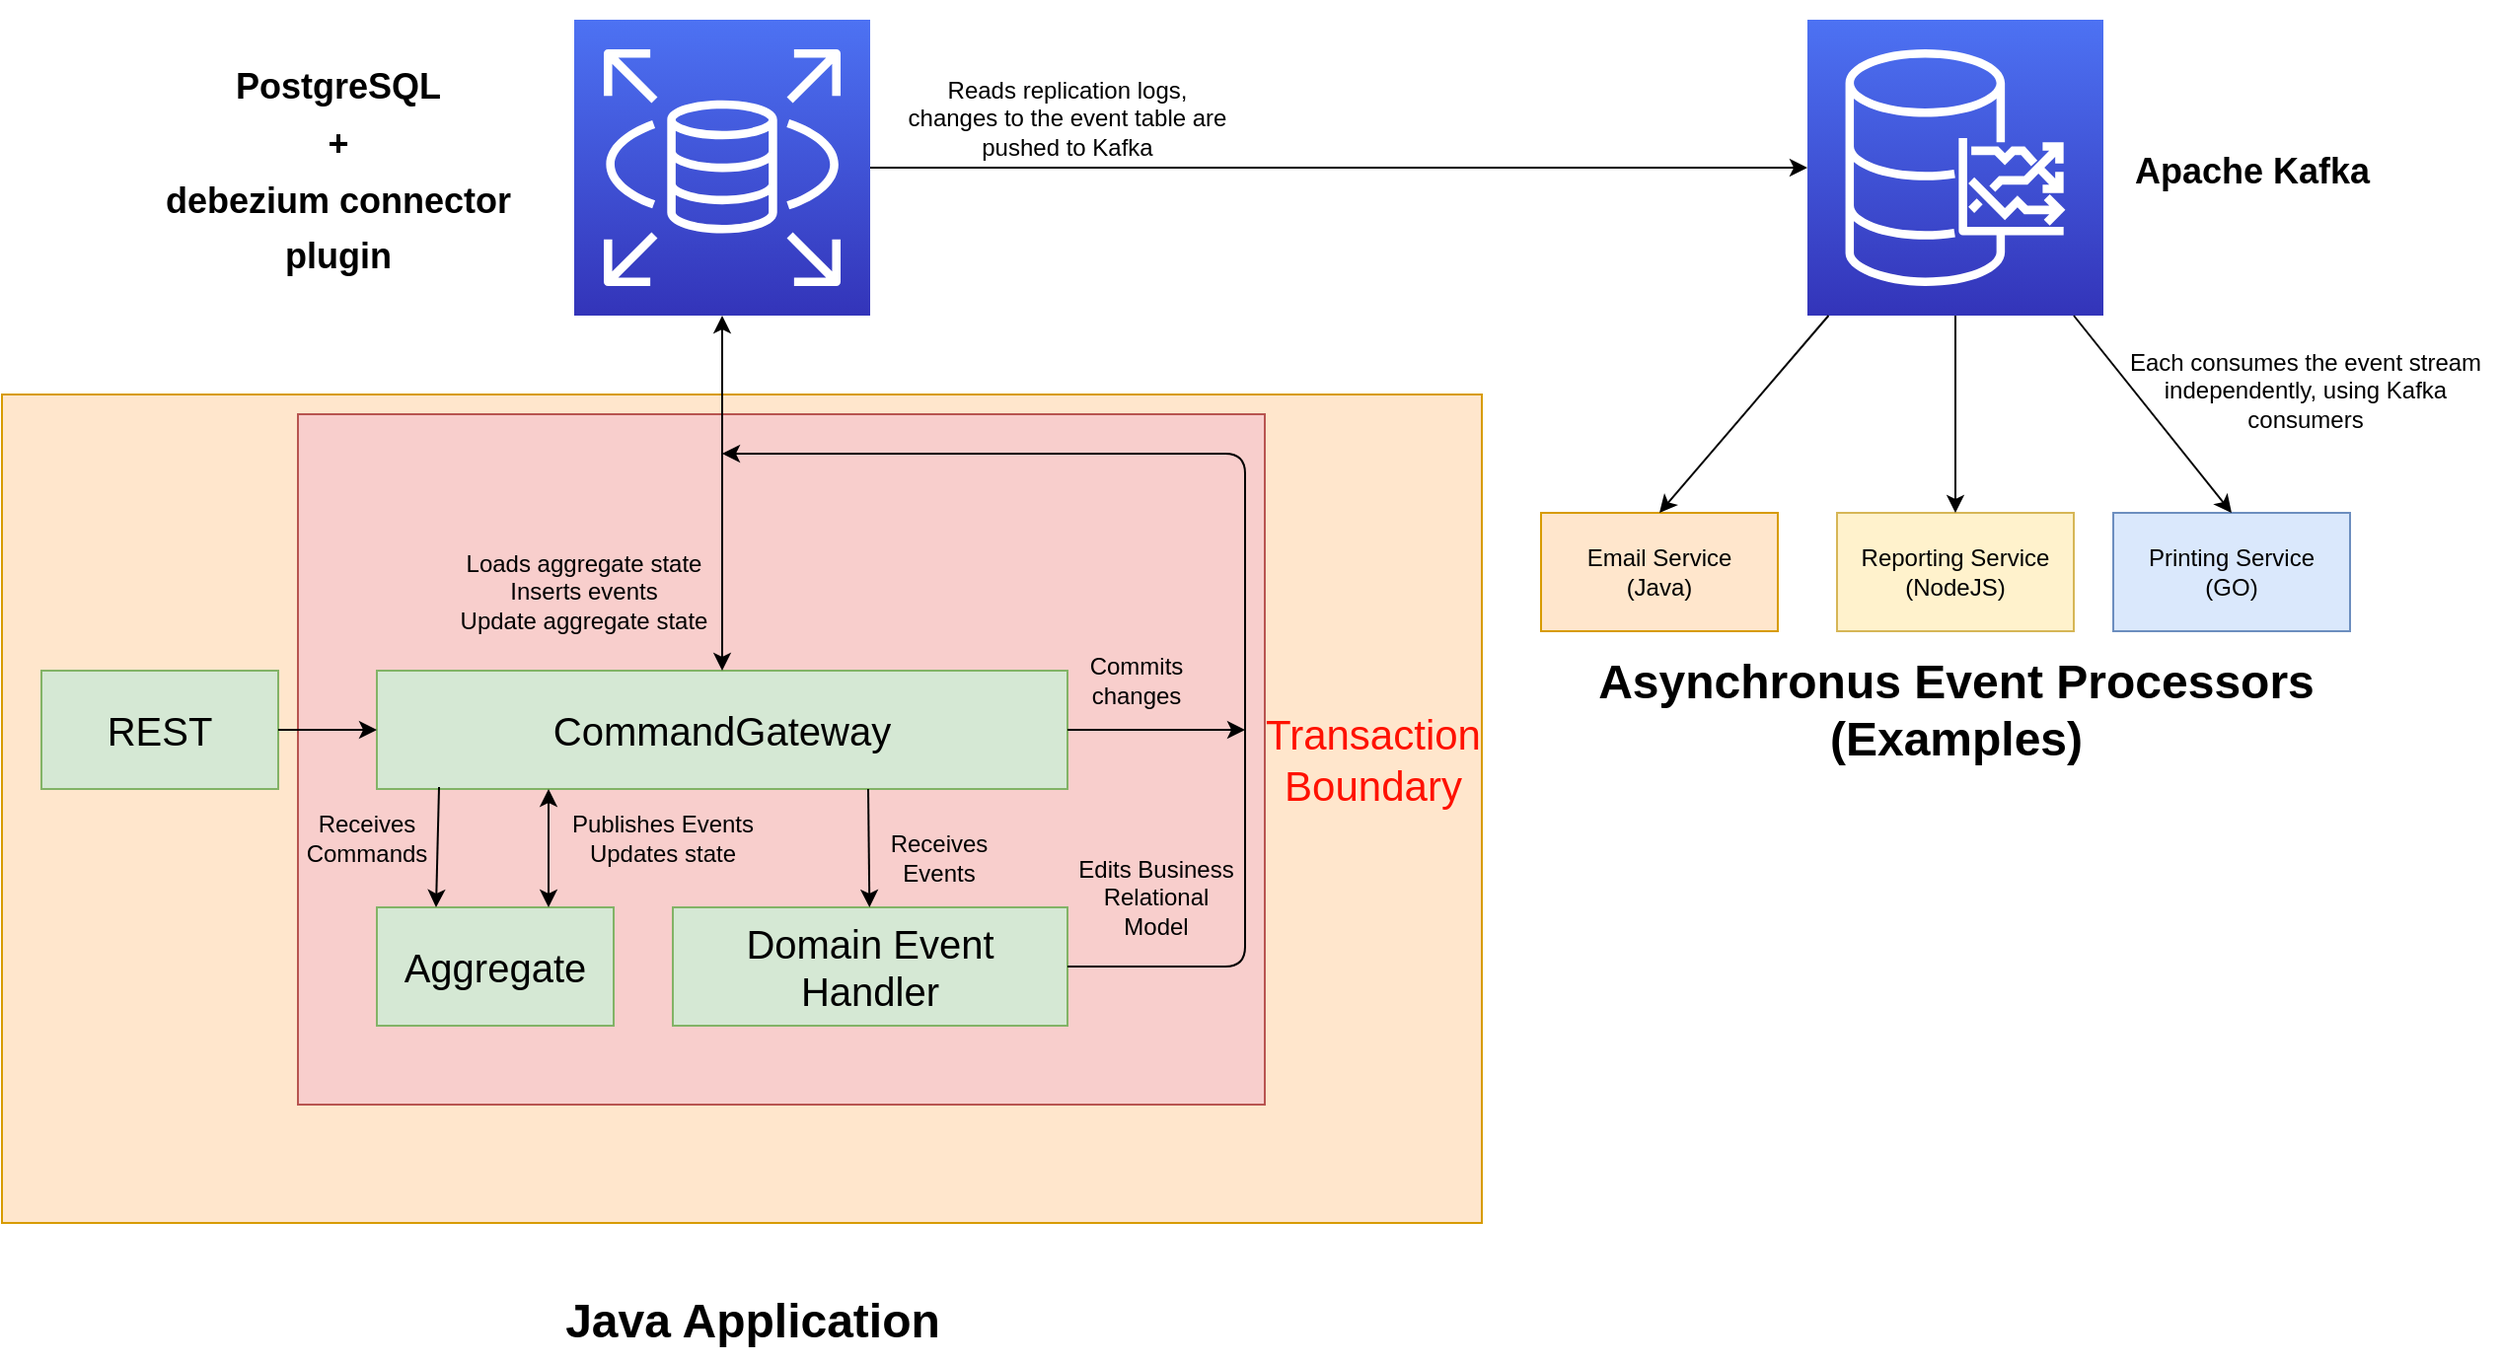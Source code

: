<mxfile version="12.6.5" type="device"><diagram id="Ht1M8jgEwFfnCIfOTk4-" name="Page-1"><mxGraphModel dx="1106" dy="752" grid="1" gridSize="10" guides="1" tooltips="1" connect="1" arrows="1" fold="1" page="1" pageScale="1" pageWidth="1169" pageHeight="827" math="0" shadow="0"><root><mxCell id="0"/><mxCell id="1" parent="0"/><mxCell id="z7P0jk9EhZQXL5881IwV-3" value="" style="rounded=0;whiteSpace=wrap;html=1;fillColor=#ffe6cc;strokeColor=#d79b00;" parent="1" vertex="1"><mxGeometry x="30" y="210" width="750" height="420" as="geometry"/></mxCell><mxCell id="z7P0jk9EhZQXL5881IwV-30" value="" style="rounded=0;whiteSpace=wrap;html=1;fillColor=#f8cecc;strokeColor=#b85450;" parent="1" vertex="1"><mxGeometry x="180" y="220" width="490" height="350" as="geometry"/></mxCell><mxCell id="z7P0jk9EhZQXL5881IwV-4" value="Java Application" style="text;strokeColor=none;fillColor=none;html=1;fontSize=24;fontStyle=1;verticalAlign=middle;align=center;" parent="1" vertex="1"><mxGeometry x="360" y="660" width="100" height="40" as="geometry"/></mxCell><mxCell id="z7P0jk9EhZQXL5881IwV-5" value="&lt;font style=&quot;font-size: 20px&quot;&gt;REST&lt;/font&gt;" style="rounded=0;whiteSpace=wrap;html=1;fillColor=#d5e8d4;strokeColor=#82b366;" parent="1" vertex="1"><mxGeometry x="50" y="350" width="120" height="60" as="geometry"/></mxCell><mxCell id="z7P0jk9EhZQXL5881IwV-6" value="&lt;font style=&quot;font-size: 20px&quot;&gt;CommandGateway&lt;/font&gt;" style="rounded=0;whiteSpace=wrap;html=1;fillColor=#d5e8d4;strokeColor=#82b366;" parent="1" vertex="1"><mxGeometry x="220" y="350" width="350" height="60" as="geometry"/></mxCell><mxCell id="z7P0jk9EhZQXL5881IwV-9" value="&lt;font style=&quot;font-size: 18px&quot;&gt;PostgreSQL&lt;br&gt;+&lt;font style=&quot;font-size: 18px&quot;&gt;&lt;br&gt;d&lt;/font&gt;ebezium connector&lt;br&gt;plugin&lt;/font&gt;" style="text;strokeColor=none;fillColor=none;html=1;fontSize=24;fontStyle=1;verticalAlign=middle;align=center;" parent="1" vertex="1"><mxGeometry x="80" y="35" width="240" height="120" as="geometry"/></mxCell><mxCell id="z7P0jk9EhZQXL5881IwV-10" value="" style="outlineConnect=0;fontColor=#232F3E;gradientColor=#4D72F3;gradientDirection=north;fillColor=#3334B9;strokeColor=#ffffff;dashed=0;verticalLabelPosition=bottom;verticalAlign=top;align=center;html=1;fontSize=12;fontStyle=0;aspect=fixed;shape=mxgraph.aws4.resourceIcon;resIcon=mxgraph.aws4.rds;" parent="1" vertex="1"><mxGeometry x="320" y="20" width="150" height="150" as="geometry"/></mxCell><mxCell id="z7P0jk9EhZQXL5881IwV-11" value="" style="endArrow=classic;html=1;exitX=1;exitY=0.5;exitDx=0;exitDy=0;entryX=0;entryY=0.5;entryDx=0;entryDy=0;" parent="1" source="z7P0jk9EhZQXL5881IwV-5" target="z7P0jk9EhZQXL5881IwV-6" edge="1"><mxGeometry width="50" height="50" relative="1" as="geometry"><mxPoint x="30" y="630" as="sourcePoint"/><mxPoint x="80" y="580" as="targetPoint"/></mxGeometry></mxCell><mxCell id="z7P0jk9EhZQXL5881IwV-12" value="" style="endArrow=classic;html=1;exitX=0.5;exitY=0;exitDx=0;exitDy=0;startArrow=classic;startFill=1;" parent="1" source="z7P0jk9EhZQXL5881IwV-6" target="z7P0jk9EhZQXL5881IwV-10" edge="1"><mxGeometry width="50" height="50" relative="1" as="geometry"><mxPoint x="180" y="390" as="sourcePoint"/><mxPoint x="230.0" y="390" as="targetPoint"/></mxGeometry></mxCell><mxCell id="z7P0jk9EhZQXL5881IwV-17" value="" style="outlineConnect=0;fontColor=#232F3E;gradientColor=#4D72F3;gradientDirection=north;fillColor=#3334B9;strokeColor=#ffffff;dashed=0;verticalLabelPosition=bottom;verticalAlign=top;align=center;html=1;fontSize=12;fontStyle=0;aspect=fixed;shape=mxgraph.aws4.resourceIcon;resIcon=mxgraph.aws4.timestream;" parent="1" vertex="1"><mxGeometry x="945" y="20" width="150" height="150" as="geometry"/></mxCell><mxCell id="z7P0jk9EhZQXL5881IwV-18" value="" style="endArrow=classic;html=1;startArrow=none;startFill=0;" parent="1" source="z7P0jk9EhZQXL5881IwV-10" target="z7P0jk9EhZQXL5881IwV-17" edge="1"><mxGeometry width="50" height="50" relative="1" as="geometry"><mxPoint x="405.0" y="360" as="sourcePoint"/><mxPoint x="680" y="60" as="targetPoint"/></mxGeometry></mxCell><mxCell id="z7P0jk9EhZQXL5881IwV-19" value="&lt;span style=&quot;font-size: 18px&quot;&gt;Apache Kafka&lt;/span&gt;" style="text;strokeColor=none;fillColor=none;html=1;fontSize=24;fontStyle=1;verticalAlign=middle;align=center;" parent="1" vertex="1"><mxGeometry x="1110" y="42.5" width="120" height="105" as="geometry"/></mxCell><mxCell id="z7P0jk9EhZQXL5881IwV-20" value="&lt;font style=&quot;font-size: 20px&quot;&gt;Aggregate&lt;/font&gt;" style="rounded=0;whiteSpace=wrap;html=1;fillColor=#d5e8d4;strokeColor=#82b366;" parent="1" vertex="1"><mxGeometry x="220" y="470" width="120" height="60" as="geometry"/></mxCell><mxCell id="z7P0jk9EhZQXL5881IwV-21" value="&lt;font style=&quot;font-size: 20px&quot;&gt;Domain Event Handler&lt;/font&gt;" style="rounded=0;whiteSpace=wrap;html=1;fillColor=#d5e8d4;strokeColor=#82b366;" parent="1" vertex="1"><mxGeometry x="370" y="470" width="200" height="60" as="geometry"/></mxCell><mxCell id="z7P0jk9EhZQXL5881IwV-23" value="" style="endArrow=classic;html=1;exitX=1;exitY=0.5;exitDx=0;exitDy=0;jumpStyle=none;" parent="1" source="z7P0jk9EhZQXL5881IwV-21" edge="1"><mxGeometry width="50" height="50" relative="1" as="geometry"><mxPoint x="30" y="770" as="sourcePoint"/><mxPoint x="395" y="240" as="targetPoint"/><Array as="points"><mxPoint x="660" y="500"/><mxPoint x="660" y="240"/></Array></mxGeometry></mxCell><mxCell id="z7P0jk9EhZQXL5881IwV-24" value="" style="endArrow=classic;html=1;exitX=0.09;exitY=0.983;exitDx=0;exitDy=0;exitPerimeter=0;" parent="1" source="z7P0jk9EhZQXL5881IwV-6" edge="1"><mxGeometry width="50" height="50" relative="1" as="geometry"><mxPoint x="280" y="410" as="sourcePoint"/><mxPoint x="250" y="470" as="targetPoint"/></mxGeometry></mxCell><mxCell id="z7P0jk9EhZQXL5881IwV-25" value="" style="endArrow=classic;html=1;" parent="1" target="z7P0jk9EhZQXL5881IwV-21" edge="1"><mxGeometry width="50" height="50" relative="1" as="geometry"><mxPoint x="469" y="410" as="sourcePoint"/><mxPoint x="290.0" y="480.0" as="targetPoint"/></mxGeometry></mxCell><mxCell id="z7P0jk9EhZQXL5881IwV-27" value="" style="endArrow=classic;html=1;startArrow=classic;startFill=1;" parent="1" edge="1"><mxGeometry width="50" height="50" relative="1" as="geometry"><mxPoint x="307" y="470" as="sourcePoint"/><mxPoint x="307" y="410" as="targetPoint"/></mxGeometry></mxCell><mxCell id="z7P0jk9EhZQXL5881IwV-28" value="Receives Commands" style="text;html=1;strokeColor=none;fillColor=none;align=center;verticalAlign=middle;whiteSpace=wrap;rounded=0;" parent="1" vertex="1"><mxGeometry x="170" y="400" width="90" height="70" as="geometry"/></mxCell><mxCell id="z7P0jk9EhZQXL5881IwV-29" value="Publishes Events&lt;br&gt;Updates state" style="text;html=1;strokeColor=none;fillColor=none;align=center;verticalAlign=middle;whiteSpace=wrap;rounded=0;" parent="1" vertex="1"><mxGeometry x="300" y="400" width="130" height="70" as="geometry"/></mxCell><mxCell id="z7P0jk9EhZQXL5881IwV-31" value="&lt;font style=&quot;font-size: 21px&quot;&gt;Transaction Boundary&lt;/font&gt;" style="text;html=1;strokeColor=none;fillColor=none;align=center;verticalAlign=middle;whiteSpace=wrap;rounded=0;fontColor=#FF1100;" parent="1" vertex="1"><mxGeometry x="680" y="360" width="90" height="70" as="geometry"/></mxCell><mxCell id="z7P0jk9EhZQXL5881IwV-32" value="Edits Business Relational Model" style="text;html=1;strokeColor=none;fillColor=none;align=center;verticalAlign=middle;whiteSpace=wrap;rounded=0;" parent="1" vertex="1"><mxGeometry x="570" y="430" width="90" height="70" as="geometry"/></mxCell><mxCell id="z7P0jk9EhZQXL5881IwV-33" value="Receives Events" style="text;html=1;strokeColor=none;fillColor=none;align=center;verticalAlign=middle;whiteSpace=wrap;rounded=0;" parent="1" vertex="1"><mxGeometry x="460" y="410" width="90" height="70" as="geometry"/></mxCell><mxCell id="z7P0jk9EhZQXL5881IwV-34" value="Loads aggregate state&lt;br&gt;Inserts events&lt;br&gt;Update aggregate state" style="text;html=1;strokeColor=none;fillColor=none;align=center;verticalAlign=middle;whiteSpace=wrap;rounded=0;" parent="1" vertex="1"><mxGeometry x="220" y="250" width="210" height="120" as="geometry"/></mxCell><mxCell id="z7P0jk9EhZQXL5881IwV-37" value="" style="endArrow=classic;html=1;startArrow=none;startFill=0;exitX=1;exitY=0.5;exitDx=0;exitDy=0;" parent="1" source="z7P0jk9EhZQXL5881IwV-6" edge="1"><mxGeometry width="50" height="50" relative="1" as="geometry"><mxPoint x="480" y="105" as="sourcePoint"/><mxPoint x="660" y="380" as="targetPoint"/></mxGeometry></mxCell><mxCell id="z7P0jk9EhZQXL5881IwV-38" value="Commits changes" style="text;html=1;strokeColor=none;fillColor=none;align=center;verticalAlign=middle;whiteSpace=wrap;rounded=0;" parent="1" vertex="1"><mxGeometry x="560" y="320" width="90" height="70" as="geometry"/></mxCell><mxCell id="z7P0jk9EhZQXL5881IwV-39" value="Reads replication logs,&lt;br&gt;changes to the event table are pushed to Kafka" style="text;html=1;strokeColor=none;fillColor=none;align=center;verticalAlign=middle;whiteSpace=wrap;rounded=0;" parent="1" vertex="1"><mxGeometry x="480" y="10" width="180" height="120" as="geometry"/></mxCell><mxCell id="z7P0jk9EhZQXL5881IwV-42" value="&lt;font color=&quot;#000000&quot;&gt;Email Service&lt;br&gt;(Java)&lt;br&gt;&lt;/font&gt;" style="rounded=0;whiteSpace=wrap;html=1;fillColor=#ffe6cc;strokeColor=#d79b00;" parent="1" vertex="1"><mxGeometry x="810" y="270" width="120" height="60" as="geometry"/></mxCell><mxCell id="z7P0jk9EhZQXL5881IwV-43" value="&lt;font color=&quot;#000000&quot;&gt;Reporting Service&lt;br&gt;(NodeJS)&lt;br&gt;&lt;/font&gt;" style="rounded=0;whiteSpace=wrap;html=1;fillColor=#fff2cc;strokeColor=#d6b656;" parent="1" vertex="1"><mxGeometry x="960" y="270" width="120" height="60" as="geometry"/></mxCell><mxCell id="z7P0jk9EhZQXL5881IwV-44" value="&lt;font color=&quot;#000000&quot;&gt;Printing Service&lt;br&gt;(GO)&lt;br&gt;&lt;/font&gt;" style="rounded=0;whiteSpace=wrap;html=1;fillColor=#dae8fc;strokeColor=#6c8ebf;" parent="1" vertex="1"><mxGeometry x="1100" y="270" width="120" height="60" as="geometry"/></mxCell><mxCell id="z7P0jk9EhZQXL5881IwV-45" value="" style="endArrow=classic;html=1;startArrow=none;startFill=0;entryX=0.5;entryY=0;entryDx=0;entryDy=0;" parent="1" source="z7P0jk9EhZQXL5881IwV-17" target="z7P0jk9EhZQXL5881IwV-42" edge="1"><mxGeometry width="50" height="50" relative="1" as="geometry"><mxPoint x="890" y="200" as="sourcePoint"/><mxPoint x="960" y="105" as="targetPoint"/></mxGeometry></mxCell><mxCell id="z7P0jk9EhZQXL5881IwV-46" value="" style="endArrow=classic;html=1;startArrow=none;startFill=0;entryX=0.5;entryY=0;entryDx=0;entryDy=0;" parent="1" source="z7P0jk9EhZQXL5881IwV-17" target="z7P0jk9EhZQXL5881IwV-43" edge="1"><mxGeometry width="50" height="50" relative="1" as="geometry"><mxPoint x="968.571" y="180" as="sourcePoint"/><mxPoint x="880" y="280" as="targetPoint"/></mxGeometry></mxCell><mxCell id="z7P0jk9EhZQXL5881IwV-47" value="" style="endArrow=classic;html=1;startArrow=none;startFill=0;entryX=0.5;entryY=0;entryDx=0;entryDy=0;" parent="1" source="z7P0jk9EhZQXL5881IwV-17" target="z7P0jk9EhZQXL5881IwV-44" edge="1"><mxGeometry width="50" height="50" relative="1" as="geometry"><mxPoint x="978.571" y="190" as="sourcePoint"/><mxPoint x="890" y="290" as="targetPoint"/></mxGeometry></mxCell><mxCell id="z7P0jk9EhZQXL5881IwV-48" value="Asynchronus Event Processors&lt;br&gt;(Examples)" style="text;strokeColor=none;fillColor=none;html=1;fontSize=24;fontStyle=1;verticalAlign=middle;align=center;" parent="1" vertex="1"><mxGeometry x="970" y="350" width="100" height="40" as="geometry"/></mxCell><mxCell id="z7P0jk9EhZQXL5881IwV-49" value="Each consumes the event stream independently, using Kafka consumers" style="text;html=1;strokeColor=none;fillColor=none;align=center;verticalAlign=middle;whiteSpace=wrap;rounded=0;" parent="1" vertex="1"><mxGeometry x="1100" y="147.5" width="195" height="120" as="geometry"/></mxCell></root></mxGraphModel></diagram></mxfile>